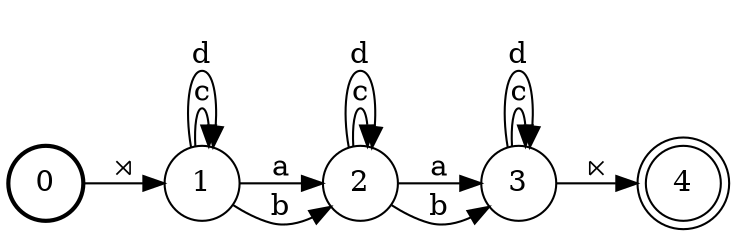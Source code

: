 digraph FST {
rankdir = LR;
size = "8.5,11";
center = 1;
orientation = Portrait;
ranksep = "0.4";
nodesep = "0.25";
0 [label = "0", shape = circle, style = bold, fontsize = 14]
	0 -> 1 [label = "⋊", fontsize = 14];
1 [label = "1", shape = circle, style = solid, fontsize = 14]
	1 -> 1 [label = "c", fontsize = 14];
	1 -> 1 [label = "d", fontsize = 14];
	1 -> 2 [label = "a", fontsize = 14];
	1 -> 2 [label = "b", fontsize = 14];
2 [label = "2", shape = circle, style = solid, fontsize = 14]
	2 -> 2 [label = "c", fontsize = 14];
	2 -> 2 [label = "d", fontsize = 14];
	2 -> 3 [label = "a", fontsize = 14];
	2 -> 3 [label = "b", fontsize = 14];
3 [label = "3", shape = circle, style = solid, fontsize = 14]
	3 -> 3 [label = "c", fontsize = 14];
	3 -> 3 [label = "d", fontsize = 14];
	3 -> 4 [label = "⋉", fontsize = 14];
4 [label = "4", shape = doublecircle, style = solid, fontsize = 14]
}
